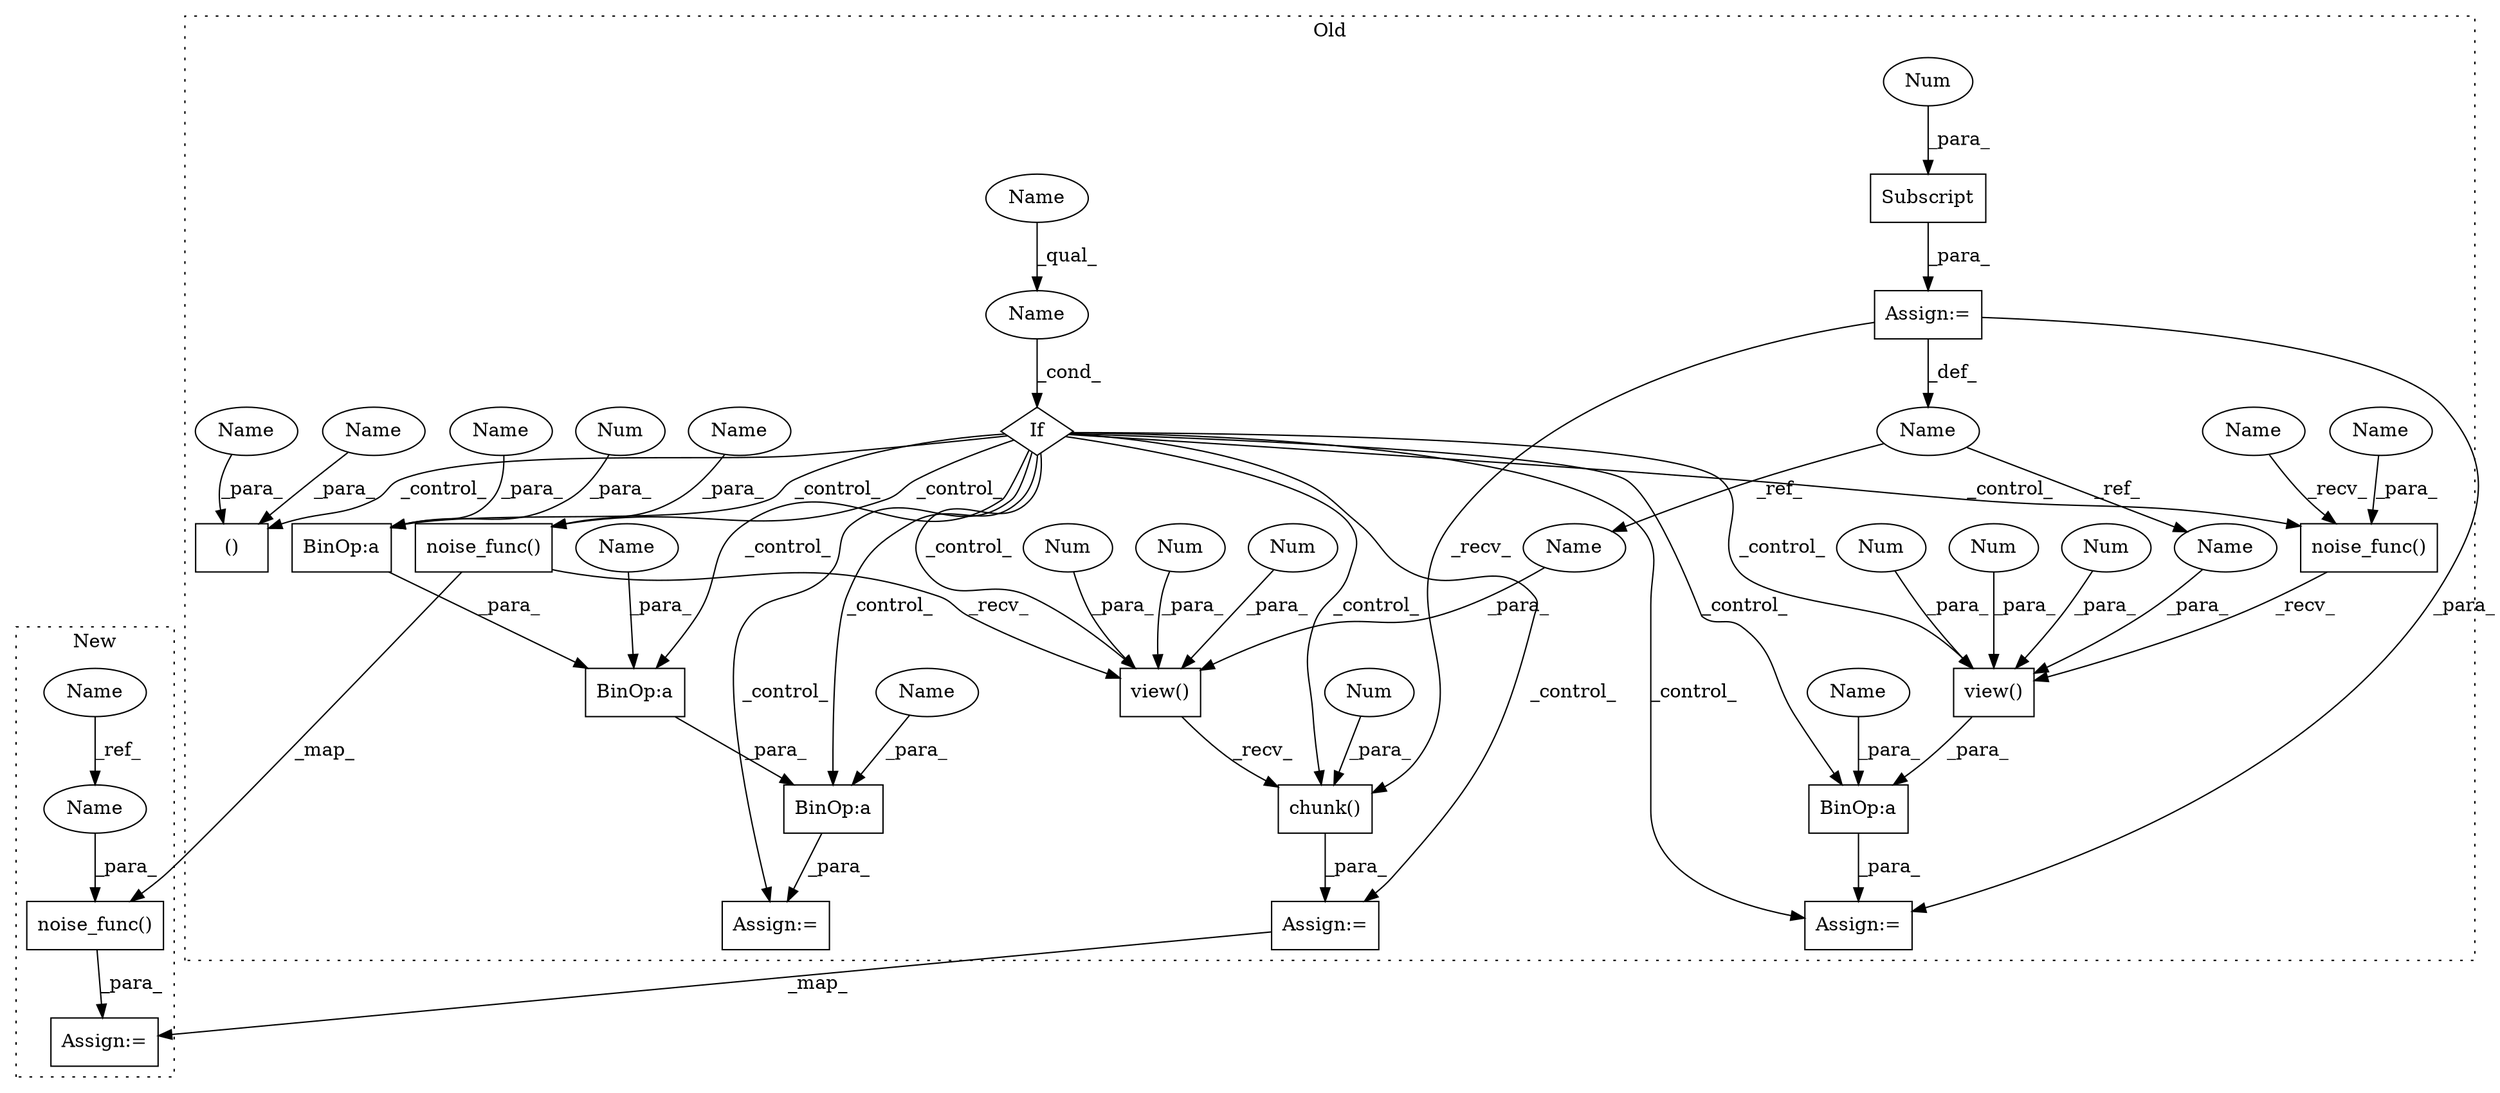 digraph G {
subgraph cluster0 {
1 [label="noise_func()" a="75" s="5579,5606" l="16,1" shape="box"];
3 [label="If" a="96" s="5527,5551" l="3,14" shape="diamond"];
4 [label="()" a="54" s="5570" l="6" shape="box"];
5 [label="BinOp:a" a="82" s="5680" l="17" shape="box"];
6 [label="BinOp:a" a="82" s="5690" l="3" shape="box"];
7 [label="BinOp:a" a="82" s="5733" l="3" shape="box"];
9 [label="BinOp:a" a="82" s="5681" l="3" shape="box"];
10 [label="view()" a="75" s="5579,5645" l="51,1" shape="box"];
11 [label="view()" a="75" s="5736,5785" l="34,1" shape="box"];
12 [label="Name" a="87" s="5530" l="21" shape="ellipse"];
13 [label="Name" a="87" s="5462" l="5" shape="ellipse"];
14 [label="chunk()" a="75" s="5579,5654" l="74,8" shape="box"];
15 [label="Num" a="76" s="5653" l="1" shape="ellipse"];
16 [label="Num" a="76" s="5644" l="1" shape="ellipse"];
17 [label="Num" a="76" s="5680" l="1" shape="ellipse"];
18 [label="Num" a="76" s="5641" l="1" shape="ellipse"];
19 [label="Num" a="76" s="5781" l="1" shape="ellipse"];
20 [label="Num" a="76" s="5637" l="2" shape="ellipse"];
21 [label="Num" a="76" s="5784" l="1" shape="ellipse"];
22 [label="Num" a="76" s="5777" l="2" shape="ellipse"];
23 [label="noise_func()" a="75" s="5736,5763" l="16,1" shape="box"];
24 [label="Assign:=" a="68" s="5729" l="3" shape="box"];
25 [label="Assign:=" a="68" s="5467" l="3" shape="box"];
26 [label="Subscript" a="63" s="5470,0" l="13,0" shape="box"];
27 [label="Num" a="76" s="5481" l="1" shape="ellipse"];
28 [label="Assign:=" a="68" s="5676" l="3" shape="box"];
29 [label="Assign:=" a="68" s="5570" l="9" shape="box"];
31 [label="Name" a="87" s="5530" l="4" shape="ellipse"];
32 [label="Name" a="87" s="5736" l="4" shape="ellipse"];
34 [label="Name" a="87" s="5693" l="1" shape="ellipse"];
35 [label="Name" a="87" s="5732" l="1" shape="ellipse"];
36 [label="Name" a="87" s="5572" l="4" shape="ellipse"];
37 [label="Name" a="87" s="5697" l="4" shape="ellipse"];
38 [label="Name" a="87" s="5770" l="5" shape="ellipse"];
39 [label="Name" a="87" s="5630" l="5" shape="ellipse"];
40 [label="Name" a="87" s="5684" l="5" shape="ellipse"];
41 [label="Name" a="87" s="5565" l="5" shape="ellipse"];
42 [label="Name" a="87" s="5752" l="11" shape="ellipse"];
43 [label="Name" a="87" s="5595" l="11" shape="ellipse"];
label = "Old";
style="dotted";
}
subgraph cluster1 {
2 [label="noise_func()" a="75" s="4174,4204" l="16,1" shape="box"];
8 [label="Name" a="87" s="4135" l="1" shape="ellipse"];
30 [label="Assign:=" a="68" s="4171" l="3" shape="box"];
33 [label="Name" a="87" s="4190" l="1" shape="ellipse"];
label = "New";
style="dotted";
}
1 -> 2 [label="_map_"];
1 -> 10 [label="_recv_"];
2 -> 30 [label="_para_"];
3 -> 7 [label="_control_"];
3 -> 10 [label="_control_"];
3 -> 9 [label="_control_"];
3 -> 11 [label="_control_"];
3 -> 5 [label="_control_"];
3 -> 4 [label="_control_"];
3 -> 24 [label="_control_"];
3 -> 1 [label="_control_"];
3 -> 28 [label="_control_"];
3 -> 14 [label="_control_"];
3 -> 23 [label="_control_"];
3 -> 6 [label="_control_"];
3 -> 29 [label="_control_"];
5 -> 28 [label="_para_"];
6 -> 5 [label="_para_"];
7 -> 24 [label="_para_"];
8 -> 33 [label="_ref_"];
9 -> 6 [label="_para_"];
10 -> 14 [label="_recv_"];
11 -> 7 [label="_para_"];
12 -> 3 [label="_cond_"];
13 -> 39 [label="_ref_"];
13 -> 38 [label="_ref_"];
14 -> 29 [label="_para_"];
15 -> 14 [label="_para_"];
16 -> 10 [label="_para_"];
17 -> 9 [label="_para_"];
18 -> 10 [label="_para_"];
19 -> 11 [label="_para_"];
20 -> 10 [label="_para_"];
21 -> 11 [label="_para_"];
22 -> 11 [label="_para_"];
23 -> 11 [label="_recv_"];
25 -> 14 [label="_recv_"];
25 -> 13 [label="_def_"];
25 -> 24 [label="_para_"];
26 -> 25 [label="_para_"];
27 -> 26 [label="_para_"];
29 -> 30 [label="_map_"];
31 -> 12 [label="_qual_"];
32 -> 23 [label="_recv_"];
33 -> 2 [label="_para_"];
34 -> 6 [label="_para_"];
35 -> 7 [label="_para_"];
36 -> 4 [label="_para_"];
37 -> 5 [label="_para_"];
38 -> 11 [label="_para_"];
39 -> 10 [label="_para_"];
40 -> 9 [label="_para_"];
41 -> 4 [label="_para_"];
42 -> 23 [label="_para_"];
43 -> 1 [label="_para_"];
}